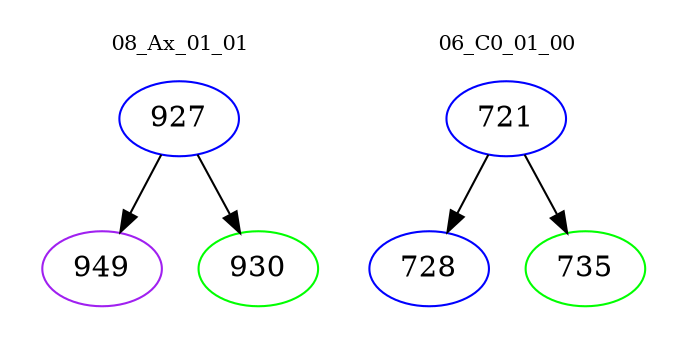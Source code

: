digraph{
subgraph cluster_0 {
color = white
label = "08_Ax_01_01";
fontsize=10;
T0_927 [label="927", color="blue"]
T0_927 -> T0_949 [color="black"]
T0_949 [label="949", color="purple"]
T0_927 -> T0_930 [color="black"]
T0_930 [label="930", color="green"]
}
subgraph cluster_1 {
color = white
label = "06_C0_01_00";
fontsize=10;
T1_721 [label="721", color="blue"]
T1_721 -> T1_728 [color="black"]
T1_728 [label="728", color="blue"]
T1_721 -> T1_735 [color="black"]
T1_735 [label="735", color="green"]
}
}
